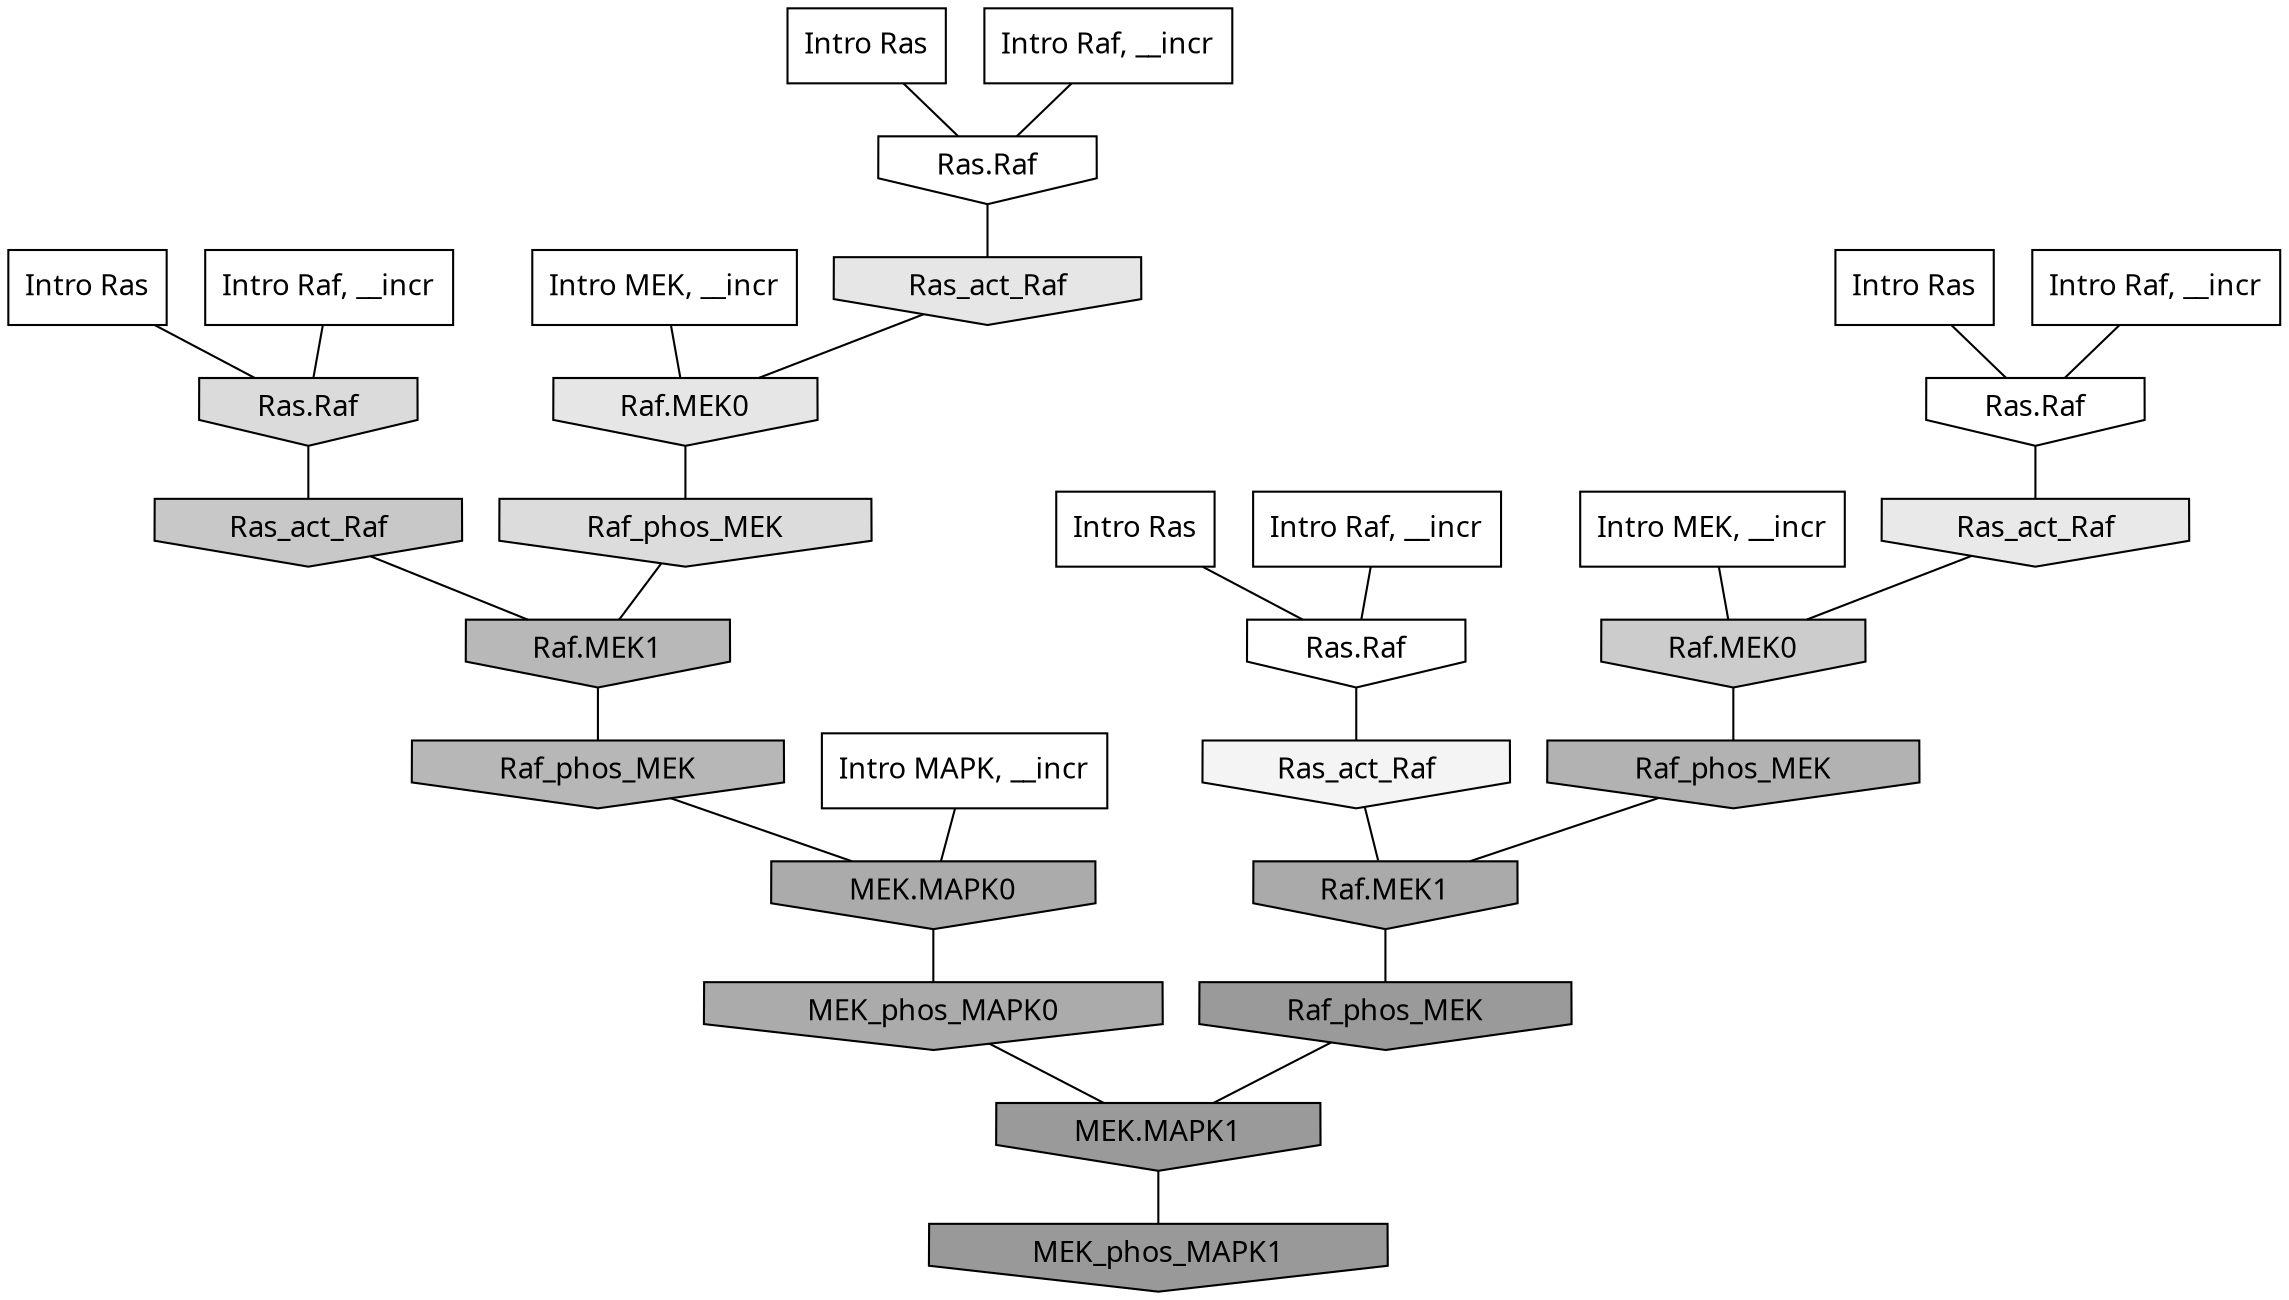 digraph G{
  rankdir="TB";
  ranksep=0.30;
  node [fontname="CMU Serif"];
  edge [fontname="CMU Serif"];
  
  18 [label="Intro Ras", shape=rectangle, style=filled, fillcolor="0.000 0.000 1.000"]
  
  50 [label="Intro Ras", shape=rectangle, style=filled, fillcolor="0.000 0.000 1.000"]
  
  60 [label="Intro Ras", shape=rectangle, style=filled, fillcolor="0.000 0.000 1.000"]
  
  83 [label="Intro Ras", shape=rectangle, style=filled, fillcolor="0.000 0.000 1.000"]
  
  124 [label="Intro Raf, __incr", shape=rectangle, style=filled, fillcolor="0.000 0.000 1.000"]
  
  782 [label="Intro Raf, __incr", shape=rectangle, style=filled, fillcolor="0.000 0.000 1.000"]
  
  979 [label="Intro Raf, __incr", shape=rectangle, style=filled, fillcolor="0.000 0.000 1.000"]
  
  1056 [label="Intro Raf, __incr", shape=rectangle, style=filled, fillcolor="0.000 0.000 1.000"]
  
  1813 [label="Intro MEK, __incr", shape=rectangle, style=filled, fillcolor="0.000 0.000 1.000"]
  
  1835 [label="Intro MEK, __incr", shape=rectangle, style=filled, fillcolor="0.000 0.000 1.000"]
  
  2443 [label="Intro MAPK, __incr", shape=rectangle, style=filled, fillcolor="0.000 0.000 1.000"]
  
  3247 [label="Ras.Raf", shape=invhouse, style=filled, fillcolor="0.000 0.000 1.000"]
  
  3258 [label="Ras.Raf", shape=invhouse, style=filled, fillcolor="0.000 0.000 1.000"]
  
  3271 [label="Ras.Raf", shape=invhouse, style=filled, fillcolor="0.000 0.000 1.000"]
  
  3564 [label="Ras_act_Raf", shape=invhouse, style=filled, fillcolor="0.000 0.000 0.954"]
  
  3954 [label="Ras_act_Raf", shape=invhouse, style=filled, fillcolor="0.000 0.000 0.914"]
  
  4129 [label="Ras_act_Raf", shape=invhouse, style=filled, fillcolor="0.000 0.000 0.901"]
  
  4132 [label="Raf.MEK0", shape=invhouse, style=filled, fillcolor="0.000 0.000 0.901"]
  
  4593 [label="Raf_phos_MEK", shape=invhouse, style=filled, fillcolor="0.000 0.000 0.863"]
  
  4659 [label="Ras.Raf", shape=invhouse, style=filled, fillcolor="0.000 0.000 0.858"]
  
  5527 [label="Raf.MEK0", shape=invhouse, style=filled, fillcolor="0.000 0.000 0.797"]
  
  5721 [label="Ras_act_Raf", shape=invhouse, style=filled, fillcolor="0.000 0.000 0.783"]
  
  6916 [label="Raf.MEK1", shape=invhouse, style=filled, fillcolor="0.000 0.000 0.721"]
  
  7046 [label="Raf_phos_MEK", shape=invhouse, style=filled, fillcolor="0.000 0.000 0.715"]
  
  7507 [label="Raf_phos_MEK", shape=invhouse, style=filled, fillcolor="0.000 0.000 0.699"]
  
  8272 [label="MEK.MAPK0", shape=invhouse, style=filled, fillcolor="0.000 0.000 0.671"]
  
  8340 [label="MEK_phos_MAPK0", shape=invhouse, style=filled, fillcolor="0.000 0.000 0.668"]
  
  8374 [label="Raf.MEK1", shape=invhouse, style=filled, fillcolor="0.000 0.000 0.667"]
  
  10538 [label="Raf_phos_MEK", shape=invhouse, style=filled, fillcolor="0.000 0.000 0.604"]
  
  10541 [label="MEK.MAPK1", shape=invhouse, style=filled, fillcolor="0.000 0.000 0.604"]
  
  10668 [label="MEK_phos_MAPK1", shape=invhouse, style=filled, fillcolor="0.000 0.000 0.600"]
  
  
  10541 -> 10668 [dir=none, color="0.000 0.000 0.000"] 
  10538 -> 10541 [dir=none, color="0.000 0.000 0.000"] 
  8374 -> 10538 [dir=none, color="0.000 0.000 0.000"] 
  8340 -> 10541 [dir=none, color="0.000 0.000 0.000"] 
  8272 -> 8340 [dir=none, color="0.000 0.000 0.000"] 
  7507 -> 8374 [dir=none, color="0.000 0.000 0.000"] 
  7046 -> 8272 [dir=none, color="0.000 0.000 0.000"] 
  6916 -> 7046 [dir=none, color="0.000 0.000 0.000"] 
  5721 -> 6916 [dir=none, color="0.000 0.000 0.000"] 
  5527 -> 7507 [dir=none, color="0.000 0.000 0.000"] 
  4659 -> 5721 [dir=none, color="0.000 0.000 0.000"] 
  4593 -> 6916 [dir=none, color="0.000 0.000 0.000"] 
  4132 -> 4593 [dir=none, color="0.000 0.000 0.000"] 
  4129 -> 4132 [dir=none, color="0.000 0.000 0.000"] 
  3954 -> 5527 [dir=none, color="0.000 0.000 0.000"] 
  3564 -> 8374 [dir=none, color="0.000 0.000 0.000"] 
  3271 -> 4129 [dir=none, color="0.000 0.000 0.000"] 
  3258 -> 3564 [dir=none, color="0.000 0.000 0.000"] 
  3247 -> 3954 [dir=none, color="0.000 0.000 0.000"] 
  2443 -> 8272 [dir=none, color="0.000 0.000 0.000"] 
  1835 -> 5527 [dir=none, color="0.000 0.000 0.000"] 
  1813 -> 4132 [dir=none, color="0.000 0.000 0.000"] 
  1056 -> 3258 [dir=none, color="0.000 0.000 0.000"] 
  979 -> 3271 [dir=none, color="0.000 0.000 0.000"] 
  782 -> 3247 [dir=none, color="0.000 0.000 0.000"] 
  124 -> 4659 [dir=none, color="0.000 0.000 0.000"] 
  83 -> 3247 [dir=none, color="0.000 0.000 0.000"] 
  60 -> 3258 [dir=none, color="0.000 0.000 0.000"] 
  50 -> 3271 [dir=none, color="0.000 0.000 0.000"] 
  18 -> 4659 [dir=none, color="0.000 0.000 0.000"] 
  
  }

